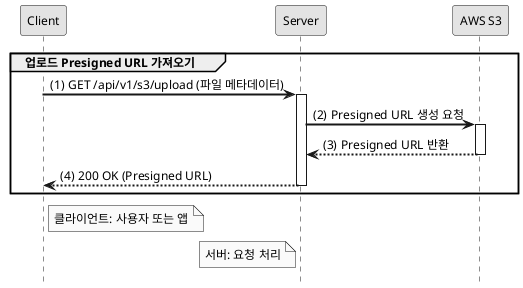 @startuml

hide footbox
autoactivate on

' 스타일 설정
skinparam monochrome true
skinparam shadowing false
skinparam defaultFontSize 12
skinparam defaultFontName Arial
skinparam sequenceArrowThickness 2

participant "Client" as C
participant "Server" as S
participant "AWS S3" as S3

group 업로드 Presigned URL 가져오기
    autonumber 1 "(0)"
    C -> S: GET /api/v1/s3/upload (파일 메타데이터)
    S -> S3: Presigned URL 생성 요청
    S3 --> S: Presigned URL 반환
    S --> C: 200 OK (Presigned URL)
end

note right of C: 클라이언트: 사용자 또는 앱
note left of S: 서버: 요청 처리

@enduml